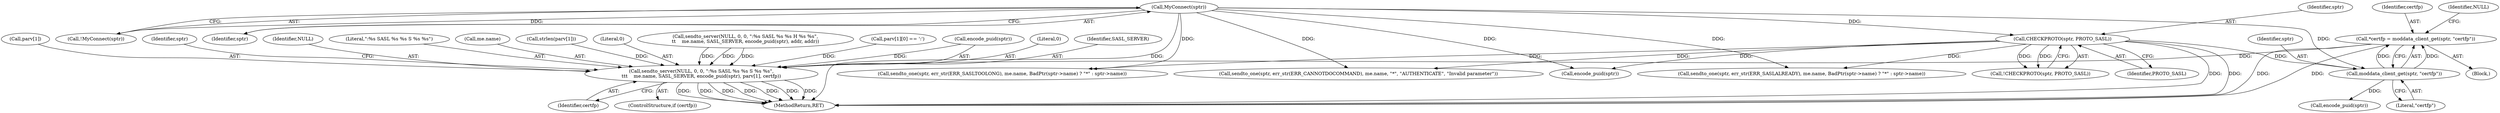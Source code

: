 digraph "0_unrealircd_f473e355e1dc422c4f019dbf86bc50ba1a34a766@pointer" {
"1000239" [label="(Call,*certfp = moddata_client_get(sptr, \"certfp\"))"];
"1000241" [label="(Call,moddata_client_get(sptr, \"certfp\"))"];
"1000122" [label="(Call,CHECKPROTO(sptr, PROTO_SASL))"];
"1000114" [label="(Call,MyConnect(sptr))"];
"1000259" [label="(Call,sendto_server(NULL, 0, 0, \":%s SASL %s %s S %s %s\",\n\t\t\t    me.name, SASL_SERVER, encode_puid(sptr), parv[1], certfp))"];
"1000244" [label="(Call,sendto_server(NULL, 0, 0, \":%s SASL %s %s H %s %s\",\n\t\t    me.name, SASL_SERVER, encode_puid(sptr), addr, addr))"];
"1000154" [label="(Call,parv[1][0] == ':')"];
"1000259" [label="(Call,sendto_server(NULL, 0, 0, \":%s SASL %s %s S %s %s\",\n\t\t\t    me.name, SASL_SERVER, encode_puid(sptr), parv[1], certfp))"];
"1000268" [label="(Call,encode_puid(sptr))"];
"1000115" [label="(Identifier,sptr)"];
"1000242" [label="(Identifier,sptr)"];
"1000123" [label="(Identifier,sptr)"];
"1000273" [label="(Identifier,certfp)"];
"1000261" [label="(Literal,0)"];
"1000267" [label="(Identifier,SASL_SERVER)"];
"1000253" [label="(Call,encode_puid(sptr))"];
"1000300" [label="(Call,encode_puid(sptr))"];
"1000270" [label="(Call,parv[1])"];
"1000308" [label="(Identifier,sptr)"];
"1000113" [label="(Call,!MyConnect(sptr))"];
"1000257" [label="(ControlStructure,if (certfp))"];
"1000239" [label="(Call,*certfp = moddata_client_get(sptr, \"certfp\"))"];
"1000240" [label="(Identifier,certfp)"];
"1000260" [label="(Identifier,NULL)"];
"1000134" [label="(Call,sendto_one(sptr, err_str(ERR_SASLALREADY), me.name, BadPtr(sptr->name) ? \"*\" : sptr->name))"];
"1000313" [label="(MethodReturn,RET)"];
"1000122" [label="(Call,CHECKPROTO(sptr, PROTO_SASL))"];
"1000187" [label="(Call,sendto_one(sptr, err_str(ERR_SASLTOOLONG), me.name, BadPtr(sptr->name) ? \"*\" : sptr->name))"];
"1000225" [label="(Block,)"];
"1000263" [label="(Literal,\":%s SASL %s %s S %s %s\")"];
"1000241" [label="(Call,moddata_client_get(sptr, \"certfp\"))"];
"1000167" [label="(Call,sendto_one(sptr, err_str(ERR_CANNOTDOCOMMAND), me.name, \"*\", \"AUTHENTICATE\", \"Invalid parameter\"))"];
"1000114" [label="(Call,MyConnect(sptr))"];
"1000264" [label="(Call,me.name)"];
"1000245" [label="(Identifier,NULL)"];
"1000243" [label="(Literal,\"certfp\")"];
"1000181" [label="(Call,strlen(parv[1]))"];
"1000121" [label="(Call,!CHECKPROTO(sptr, PROTO_SASL))"];
"1000262" [label="(Literal,0)"];
"1000124" [label="(Identifier,PROTO_SASL)"];
"1000239" -> "1000225"  [label="AST: "];
"1000239" -> "1000241"  [label="CFG: "];
"1000240" -> "1000239"  [label="AST: "];
"1000241" -> "1000239"  [label="AST: "];
"1000245" -> "1000239"  [label="CFG: "];
"1000239" -> "1000313"  [label="DDG: "];
"1000239" -> "1000313"  [label="DDG: "];
"1000241" -> "1000239"  [label="DDG: "];
"1000241" -> "1000239"  [label="DDG: "];
"1000239" -> "1000259"  [label="DDG: "];
"1000241" -> "1000243"  [label="CFG: "];
"1000242" -> "1000241"  [label="AST: "];
"1000243" -> "1000241"  [label="AST: "];
"1000122" -> "1000241"  [label="DDG: "];
"1000114" -> "1000241"  [label="DDG: "];
"1000241" -> "1000253"  [label="DDG: "];
"1000122" -> "1000121"  [label="AST: "];
"1000122" -> "1000124"  [label="CFG: "];
"1000123" -> "1000122"  [label="AST: "];
"1000124" -> "1000122"  [label="AST: "];
"1000121" -> "1000122"  [label="CFG: "];
"1000122" -> "1000313"  [label="DDG: "];
"1000122" -> "1000313"  [label="DDG: "];
"1000122" -> "1000121"  [label="DDG: "];
"1000122" -> "1000121"  [label="DDG: "];
"1000114" -> "1000122"  [label="DDG: "];
"1000122" -> "1000134"  [label="DDG: "];
"1000122" -> "1000167"  [label="DDG: "];
"1000122" -> "1000187"  [label="DDG: "];
"1000122" -> "1000300"  [label="DDG: "];
"1000114" -> "1000113"  [label="AST: "];
"1000114" -> "1000115"  [label="CFG: "];
"1000115" -> "1000114"  [label="AST: "];
"1000113" -> "1000114"  [label="CFG: "];
"1000114" -> "1000313"  [label="DDG: "];
"1000114" -> "1000113"  [label="DDG: "];
"1000114" -> "1000134"  [label="DDG: "];
"1000114" -> "1000167"  [label="DDG: "];
"1000114" -> "1000187"  [label="DDG: "];
"1000114" -> "1000300"  [label="DDG: "];
"1000259" -> "1000257"  [label="AST: "];
"1000259" -> "1000273"  [label="CFG: "];
"1000260" -> "1000259"  [label="AST: "];
"1000261" -> "1000259"  [label="AST: "];
"1000262" -> "1000259"  [label="AST: "];
"1000263" -> "1000259"  [label="AST: "];
"1000264" -> "1000259"  [label="AST: "];
"1000267" -> "1000259"  [label="AST: "];
"1000268" -> "1000259"  [label="AST: "];
"1000270" -> "1000259"  [label="AST: "];
"1000273" -> "1000259"  [label="AST: "];
"1000308" -> "1000259"  [label="CFG: "];
"1000259" -> "1000313"  [label="DDG: "];
"1000259" -> "1000313"  [label="DDG: "];
"1000259" -> "1000313"  [label="DDG: "];
"1000259" -> "1000313"  [label="DDG: "];
"1000259" -> "1000313"  [label="DDG: "];
"1000259" -> "1000313"  [label="DDG: "];
"1000259" -> "1000313"  [label="DDG: "];
"1000244" -> "1000259"  [label="DDG: "];
"1000244" -> "1000259"  [label="DDG: "];
"1000244" -> "1000259"  [label="DDG: "];
"1000268" -> "1000259"  [label="DDG: "];
"1000181" -> "1000259"  [label="DDG: "];
"1000154" -> "1000259"  [label="DDG: "];
}
